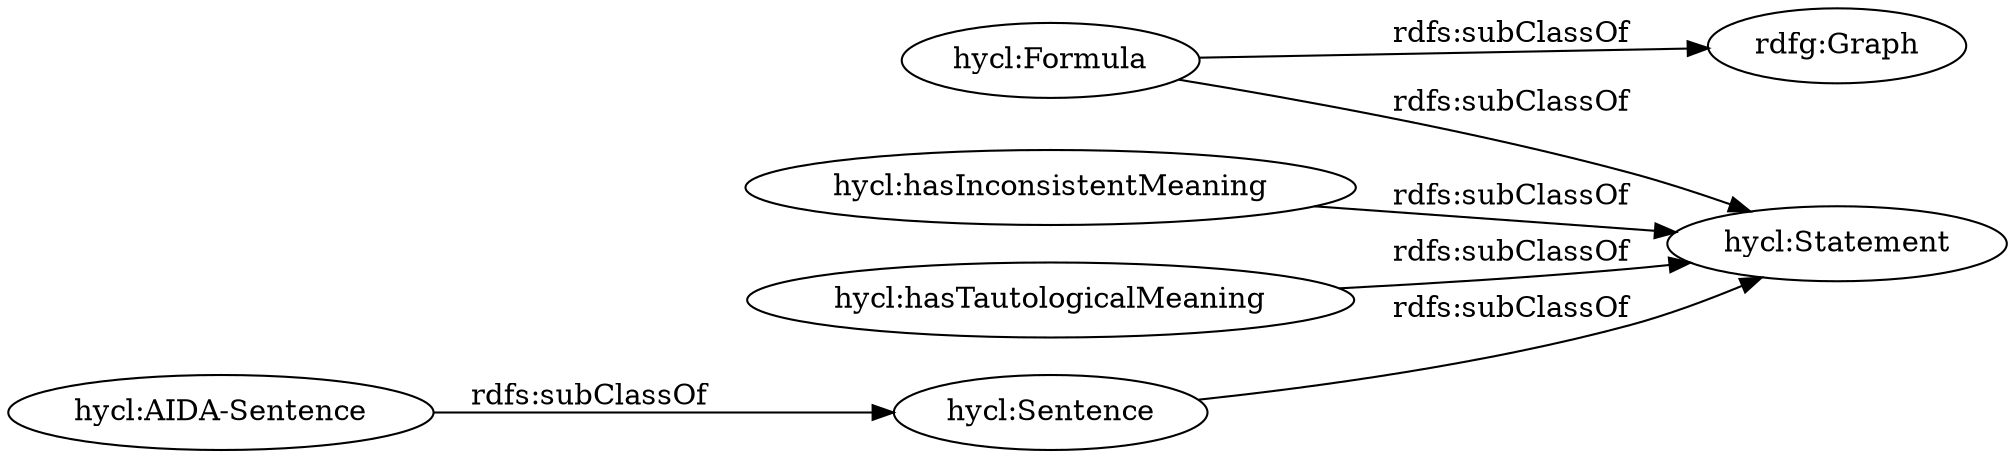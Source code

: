 digraph ar2dtool_diagram { 
rankdir=LR;
size="1000"
	"hycl:Sentence" -> "hycl:Statement" [ label = "rdfs:subClassOf" ];
	"hycl:Formula" -> "rdfg:Graph" [ label = "rdfs:subClassOf" ];
	"hycl:Formula" -> "hycl:Statement" [ label = "rdfs:subClassOf" ];
	"hycl:hasInconsistentMeaning" -> "hycl:Statement" [ label = "rdfs:subClassOf" ];
	"hycl:AIDA-Sentence" -> "hycl:Sentence" [ label = "rdfs:subClassOf" ];
	"hycl:hasTautologicalMeaning" -> "hycl:Statement" [ label = "rdfs:subClassOf" ];

}
